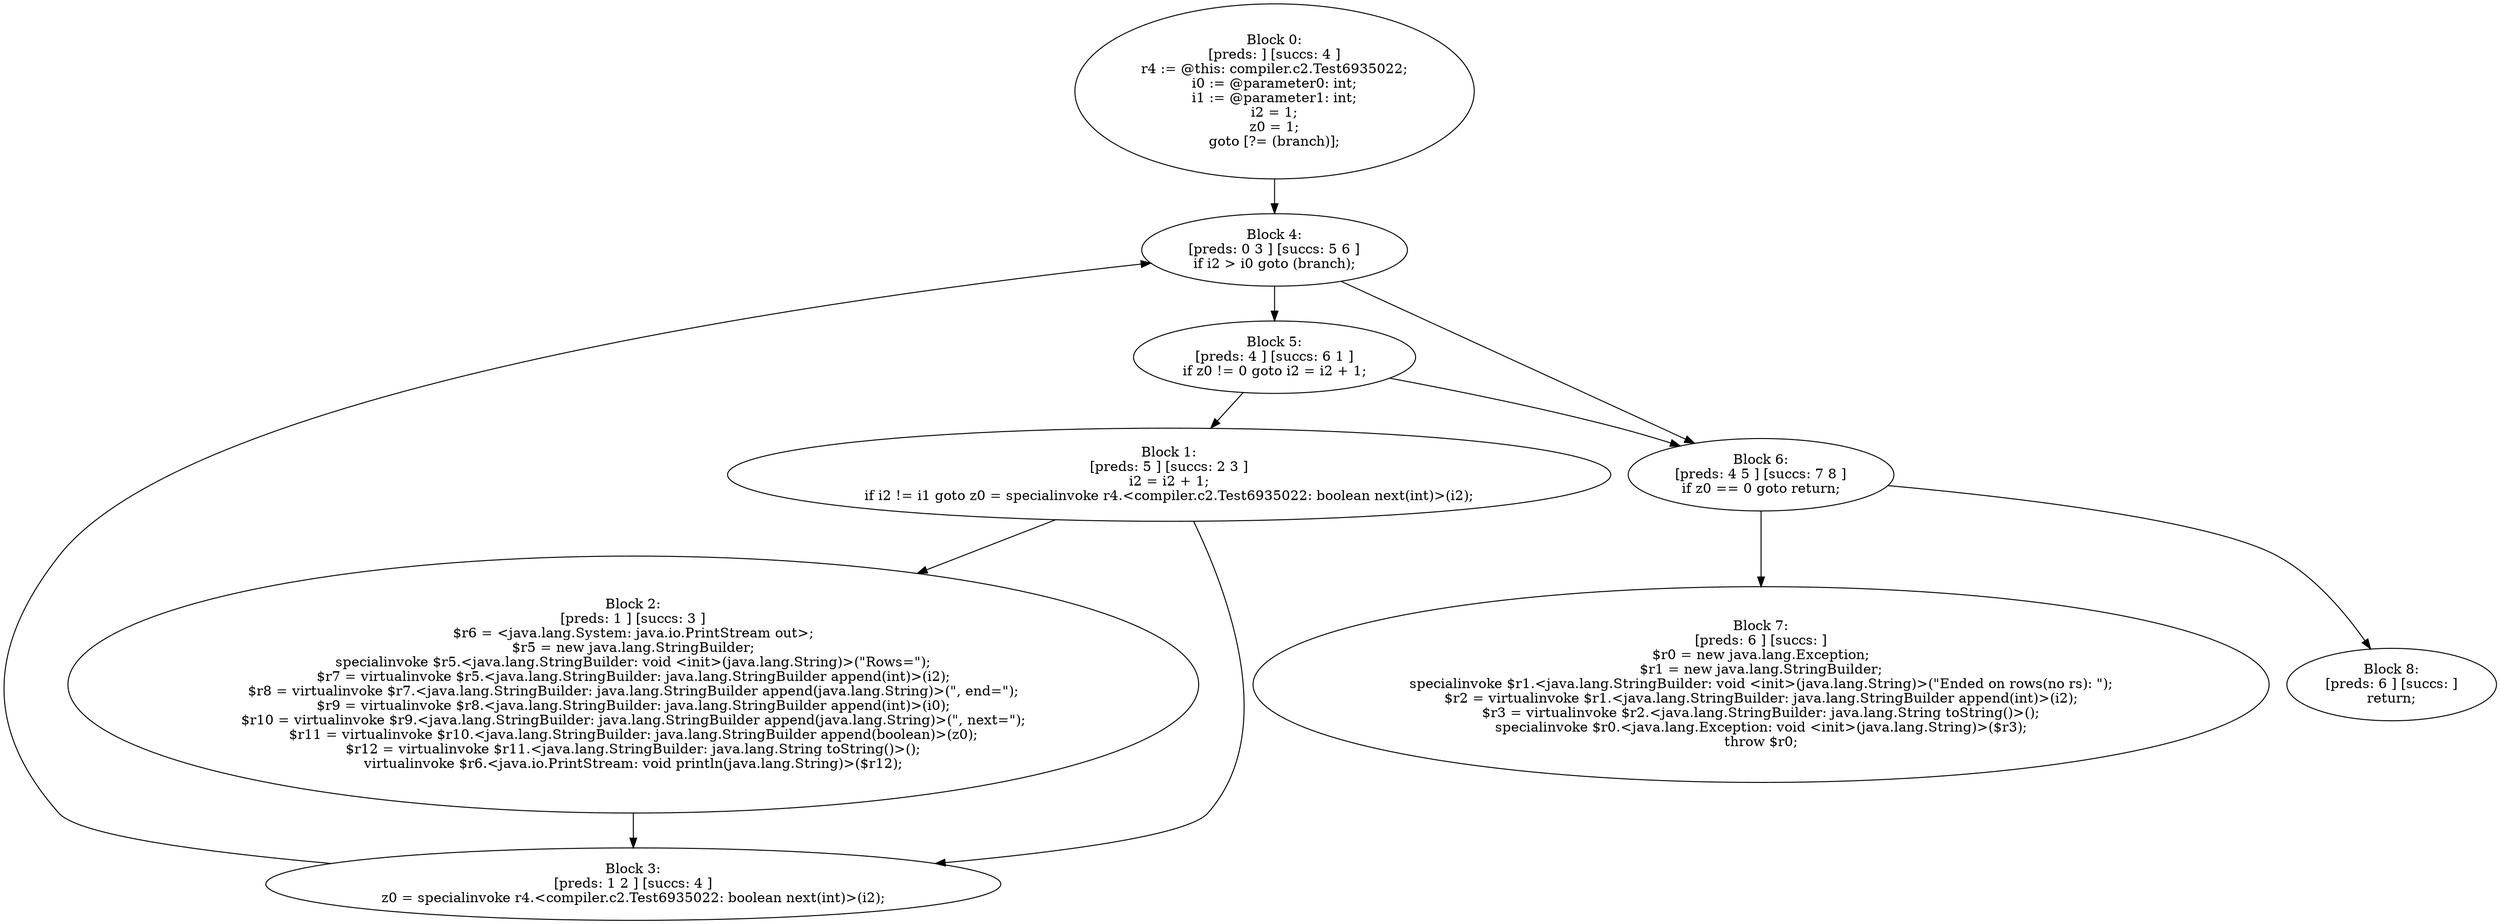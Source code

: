 digraph "unitGraph" {
    "Block 0:
[preds: ] [succs: 4 ]
r4 := @this: compiler.c2.Test6935022;
i0 := @parameter0: int;
i1 := @parameter1: int;
i2 = 1;
z0 = 1;
goto [?= (branch)];
"
    "Block 1:
[preds: 5 ] [succs: 2 3 ]
i2 = i2 + 1;
if i2 != i1 goto z0 = specialinvoke r4.<compiler.c2.Test6935022: boolean next(int)>(i2);
"
    "Block 2:
[preds: 1 ] [succs: 3 ]
$r6 = <java.lang.System: java.io.PrintStream out>;
$r5 = new java.lang.StringBuilder;
specialinvoke $r5.<java.lang.StringBuilder: void <init>(java.lang.String)>(\"Rows=\");
$r7 = virtualinvoke $r5.<java.lang.StringBuilder: java.lang.StringBuilder append(int)>(i2);
$r8 = virtualinvoke $r7.<java.lang.StringBuilder: java.lang.StringBuilder append(java.lang.String)>(\", end=\");
$r9 = virtualinvoke $r8.<java.lang.StringBuilder: java.lang.StringBuilder append(int)>(i0);
$r10 = virtualinvoke $r9.<java.lang.StringBuilder: java.lang.StringBuilder append(java.lang.String)>(\", next=\");
$r11 = virtualinvoke $r10.<java.lang.StringBuilder: java.lang.StringBuilder append(boolean)>(z0);
$r12 = virtualinvoke $r11.<java.lang.StringBuilder: java.lang.String toString()>();
virtualinvoke $r6.<java.io.PrintStream: void println(java.lang.String)>($r12);
"
    "Block 3:
[preds: 1 2 ] [succs: 4 ]
z0 = specialinvoke r4.<compiler.c2.Test6935022: boolean next(int)>(i2);
"
    "Block 4:
[preds: 0 3 ] [succs: 5 6 ]
if i2 > i0 goto (branch);
"
    "Block 5:
[preds: 4 ] [succs: 6 1 ]
if z0 != 0 goto i2 = i2 + 1;
"
    "Block 6:
[preds: 4 5 ] [succs: 7 8 ]
if z0 == 0 goto return;
"
    "Block 7:
[preds: 6 ] [succs: ]
$r0 = new java.lang.Exception;
$r1 = new java.lang.StringBuilder;
specialinvoke $r1.<java.lang.StringBuilder: void <init>(java.lang.String)>(\"Ended on rows(no rs): \");
$r2 = virtualinvoke $r1.<java.lang.StringBuilder: java.lang.StringBuilder append(int)>(i2);
$r3 = virtualinvoke $r2.<java.lang.StringBuilder: java.lang.String toString()>();
specialinvoke $r0.<java.lang.Exception: void <init>(java.lang.String)>($r3);
throw $r0;
"
    "Block 8:
[preds: 6 ] [succs: ]
return;
"
    "Block 0:
[preds: ] [succs: 4 ]
r4 := @this: compiler.c2.Test6935022;
i0 := @parameter0: int;
i1 := @parameter1: int;
i2 = 1;
z0 = 1;
goto [?= (branch)];
"->"Block 4:
[preds: 0 3 ] [succs: 5 6 ]
if i2 > i0 goto (branch);
";
    "Block 1:
[preds: 5 ] [succs: 2 3 ]
i2 = i2 + 1;
if i2 != i1 goto z0 = specialinvoke r4.<compiler.c2.Test6935022: boolean next(int)>(i2);
"->"Block 2:
[preds: 1 ] [succs: 3 ]
$r6 = <java.lang.System: java.io.PrintStream out>;
$r5 = new java.lang.StringBuilder;
specialinvoke $r5.<java.lang.StringBuilder: void <init>(java.lang.String)>(\"Rows=\");
$r7 = virtualinvoke $r5.<java.lang.StringBuilder: java.lang.StringBuilder append(int)>(i2);
$r8 = virtualinvoke $r7.<java.lang.StringBuilder: java.lang.StringBuilder append(java.lang.String)>(\", end=\");
$r9 = virtualinvoke $r8.<java.lang.StringBuilder: java.lang.StringBuilder append(int)>(i0);
$r10 = virtualinvoke $r9.<java.lang.StringBuilder: java.lang.StringBuilder append(java.lang.String)>(\", next=\");
$r11 = virtualinvoke $r10.<java.lang.StringBuilder: java.lang.StringBuilder append(boolean)>(z0);
$r12 = virtualinvoke $r11.<java.lang.StringBuilder: java.lang.String toString()>();
virtualinvoke $r6.<java.io.PrintStream: void println(java.lang.String)>($r12);
";
    "Block 1:
[preds: 5 ] [succs: 2 3 ]
i2 = i2 + 1;
if i2 != i1 goto z0 = specialinvoke r4.<compiler.c2.Test6935022: boolean next(int)>(i2);
"->"Block 3:
[preds: 1 2 ] [succs: 4 ]
z0 = specialinvoke r4.<compiler.c2.Test6935022: boolean next(int)>(i2);
";
    "Block 2:
[preds: 1 ] [succs: 3 ]
$r6 = <java.lang.System: java.io.PrintStream out>;
$r5 = new java.lang.StringBuilder;
specialinvoke $r5.<java.lang.StringBuilder: void <init>(java.lang.String)>(\"Rows=\");
$r7 = virtualinvoke $r5.<java.lang.StringBuilder: java.lang.StringBuilder append(int)>(i2);
$r8 = virtualinvoke $r7.<java.lang.StringBuilder: java.lang.StringBuilder append(java.lang.String)>(\", end=\");
$r9 = virtualinvoke $r8.<java.lang.StringBuilder: java.lang.StringBuilder append(int)>(i0);
$r10 = virtualinvoke $r9.<java.lang.StringBuilder: java.lang.StringBuilder append(java.lang.String)>(\", next=\");
$r11 = virtualinvoke $r10.<java.lang.StringBuilder: java.lang.StringBuilder append(boolean)>(z0);
$r12 = virtualinvoke $r11.<java.lang.StringBuilder: java.lang.String toString()>();
virtualinvoke $r6.<java.io.PrintStream: void println(java.lang.String)>($r12);
"->"Block 3:
[preds: 1 2 ] [succs: 4 ]
z0 = specialinvoke r4.<compiler.c2.Test6935022: boolean next(int)>(i2);
";
    "Block 3:
[preds: 1 2 ] [succs: 4 ]
z0 = specialinvoke r4.<compiler.c2.Test6935022: boolean next(int)>(i2);
"->"Block 4:
[preds: 0 3 ] [succs: 5 6 ]
if i2 > i0 goto (branch);
";
    "Block 4:
[preds: 0 3 ] [succs: 5 6 ]
if i2 > i0 goto (branch);
"->"Block 5:
[preds: 4 ] [succs: 6 1 ]
if z0 != 0 goto i2 = i2 + 1;
";
    "Block 4:
[preds: 0 3 ] [succs: 5 6 ]
if i2 > i0 goto (branch);
"->"Block 6:
[preds: 4 5 ] [succs: 7 8 ]
if z0 == 0 goto return;
";
    "Block 5:
[preds: 4 ] [succs: 6 1 ]
if z0 != 0 goto i2 = i2 + 1;
"->"Block 6:
[preds: 4 5 ] [succs: 7 8 ]
if z0 == 0 goto return;
";
    "Block 5:
[preds: 4 ] [succs: 6 1 ]
if z0 != 0 goto i2 = i2 + 1;
"->"Block 1:
[preds: 5 ] [succs: 2 3 ]
i2 = i2 + 1;
if i2 != i1 goto z0 = specialinvoke r4.<compiler.c2.Test6935022: boolean next(int)>(i2);
";
    "Block 6:
[preds: 4 5 ] [succs: 7 8 ]
if z0 == 0 goto return;
"->"Block 7:
[preds: 6 ] [succs: ]
$r0 = new java.lang.Exception;
$r1 = new java.lang.StringBuilder;
specialinvoke $r1.<java.lang.StringBuilder: void <init>(java.lang.String)>(\"Ended on rows(no rs): \");
$r2 = virtualinvoke $r1.<java.lang.StringBuilder: java.lang.StringBuilder append(int)>(i2);
$r3 = virtualinvoke $r2.<java.lang.StringBuilder: java.lang.String toString()>();
specialinvoke $r0.<java.lang.Exception: void <init>(java.lang.String)>($r3);
throw $r0;
";
    "Block 6:
[preds: 4 5 ] [succs: 7 8 ]
if z0 == 0 goto return;
"->"Block 8:
[preds: 6 ] [succs: ]
return;
";
}
